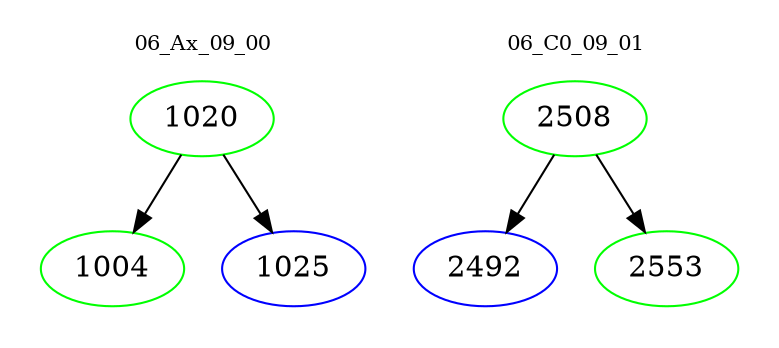 digraph{
subgraph cluster_0 {
color = white
label = "06_Ax_09_00";
fontsize=10;
T0_1020 [label="1020", color="green"]
T0_1020 -> T0_1004 [color="black"]
T0_1004 [label="1004", color="green"]
T0_1020 -> T0_1025 [color="black"]
T0_1025 [label="1025", color="blue"]
}
subgraph cluster_1 {
color = white
label = "06_C0_09_01";
fontsize=10;
T1_2508 [label="2508", color="green"]
T1_2508 -> T1_2492 [color="black"]
T1_2492 [label="2492", color="blue"]
T1_2508 -> T1_2553 [color="black"]
T1_2553 [label="2553", color="green"]
}
}
